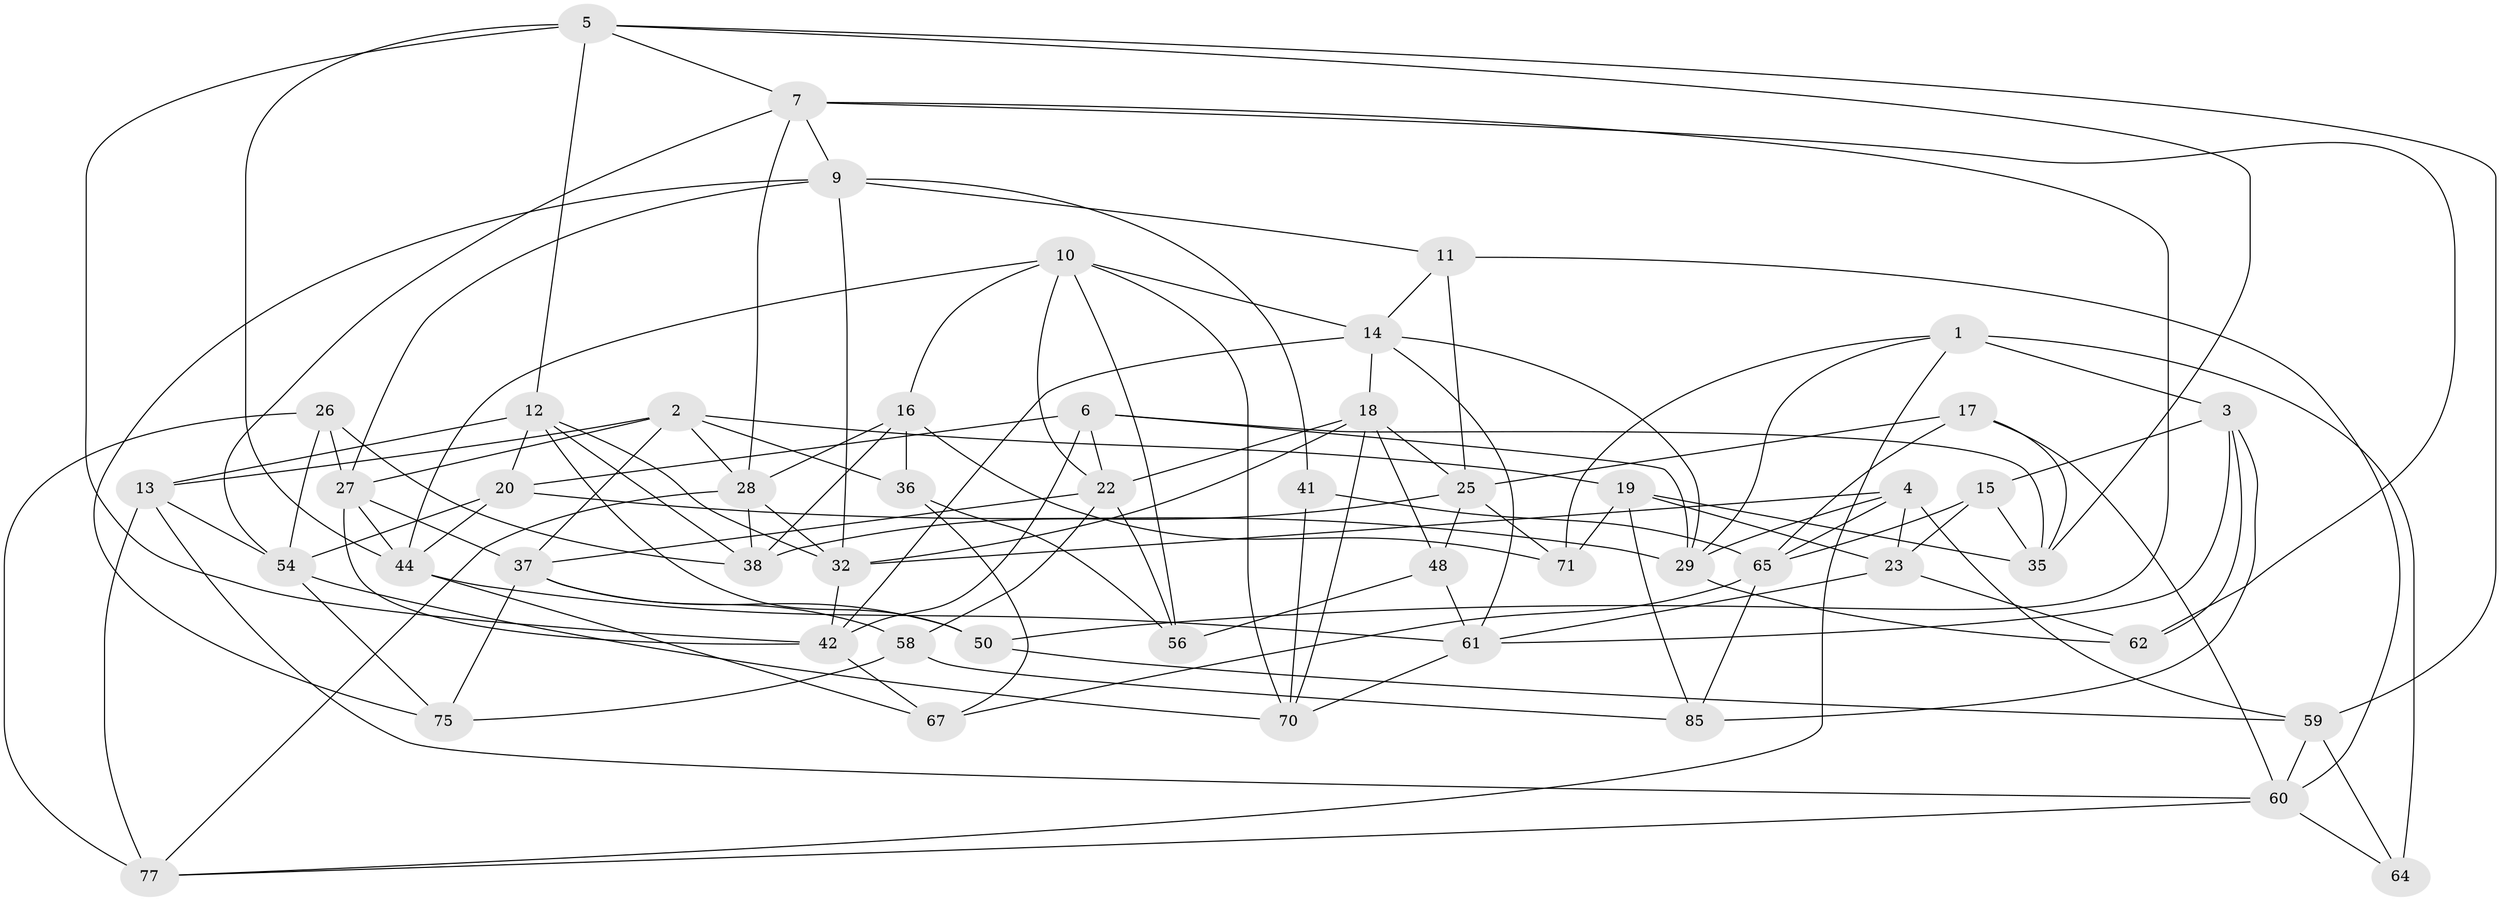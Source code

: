 // original degree distribution, {4: 1.0}
// Generated by graph-tools (version 1.1) at 2025/42/03/06/25 10:42:22]
// undirected, 51 vertices, 129 edges
graph export_dot {
graph [start="1"]
  node [color=gray90,style=filled];
  1 [super="+24"];
  2 [super="+55"];
  3 [super="+73"];
  4 [super="+21"];
  5 [super="+45"];
  6 [super="+63"];
  7 [super="+8"];
  9 [super="+33"];
  10 [super="+49"];
  11;
  12 [super="+66"];
  13 [super="+43"];
  14 [super="+86"];
  15 [super="+72"];
  16 [super="+30"];
  17;
  18 [super="+39"];
  19 [super="+57"];
  20 [super="+74"];
  22 [super="+34"];
  23 [super="+79"];
  25 [super="+47"];
  26;
  27 [super="+31"];
  28 [super="+51"];
  29 [super="+82"];
  32 [super="+53"];
  35 [super="+46"];
  36;
  37 [super="+76"];
  38 [super="+40"];
  41;
  42 [super="+81"];
  44 [super="+52"];
  48;
  50;
  54 [super="+69"];
  56;
  58;
  59 [super="+83"];
  60 [super="+68"];
  61 [super="+87"];
  62;
  64;
  65 [super="+84"];
  67;
  70 [super="+80"];
  71;
  75;
  77 [super="+78"];
  85;
  1 -- 29;
  1 -- 64 [weight=2];
  1 -- 71;
  1 -- 3;
  1 -- 77;
  2 -- 13;
  2 -- 28;
  2 -- 27;
  2 -- 19;
  2 -- 36;
  2 -- 37;
  3 -- 61;
  3 -- 85;
  3 -- 62;
  3 -- 15 [weight=2];
  4 -- 59 [weight=2];
  4 -- 23;
  4 -- 29;
  4 -- 32;
  4 -- 65;
  5 -- 12;
  5 -- 35;
  5 -- 44;
  5 -- 42;
  5 -- 59;
  5 -- 7;
  6 -- 29;
  6 -- 20 [weight=2];
  6 -- 42;
  6 -- 35;
  6 -- 22;
  7 -- 54;
  7 -- 50;
  7 -- 62;
  7 -- 28;
  7 -- 9;
  9 -- 11;
  9 -- 41;
  9 -- 27;
  9 -- 32;
  9 -- 75;
  10 -- 22;
  10 -- 70;
  10 -- 44;
  10 -- 16;
  10 -- 56;
  10 -- 14;
  11 -- 60;
  11 -- 14;
  11 -- 25;
  12 -- 50;
  12 -- 32;
  12 -- 13;
  12 -- 20;
  12 -- 38;
  13 -- 54;
  13 -- 60;
  13 -- 77 [weight=2];
  14 -- 42;
  14 -- 61;
  14 -- 18;
  14 -- 29;
  15 -- 65;
  15 -- 35 [weight=2];
  15 -- 23;
  16 -- 38 [weight=2];
  16 -- 28;
  16 -- 36;
  16 -- 71;
  17 -- 35;
  17 -- 65;
  17 -- 60;
  17 -- 25;
  18 -- 25;
  18 -- 32;
  18 -- 48;
  18 -- 22;
  18 -- 70;
  19 -- 85;
  19 -- 23 [weight=2];
  19 -- 35;
  19 -- 71;
  20 -- 54;
  20 -- 44;
  20 -- 29;
  22 -- 56;
  22 -- 58;
  22 -- 37;
  23 -- 62;
  23 -- 61;
  25 -- 38;
  25 -- 71;
  25 -- 48;
  26 -- 38;
  26 -- 77;
  26 -- 27;
  26 -- 54;
  27 -- 42;
  27 -- 44;
  27 -- 37;
  28 -- 77;
  28 -- 32;
  28 -- 38;
  29 -- 62;
  32 -- 42;
  36 -- 56;
  36 -- 67;
  37 -- 75;
  37 -- 58;
  37 -- 50;
  41 -- 65;
  41 -- 70 [weight=2];
  42 -- 67;
  44 -- 61;
  44 -- 67;
  48 -- 56;
  48 -- 61;
  50 -- 59;
  54 -- 75;
  54 -- 70;
  58 -- 75;
  58 -- 85;
  59 -- 64;
  59 -- 60;
  60 -- 64;
  60 -- 77;
  61 -- 70;
  65 -- 67;
  65 -- 85;
}
